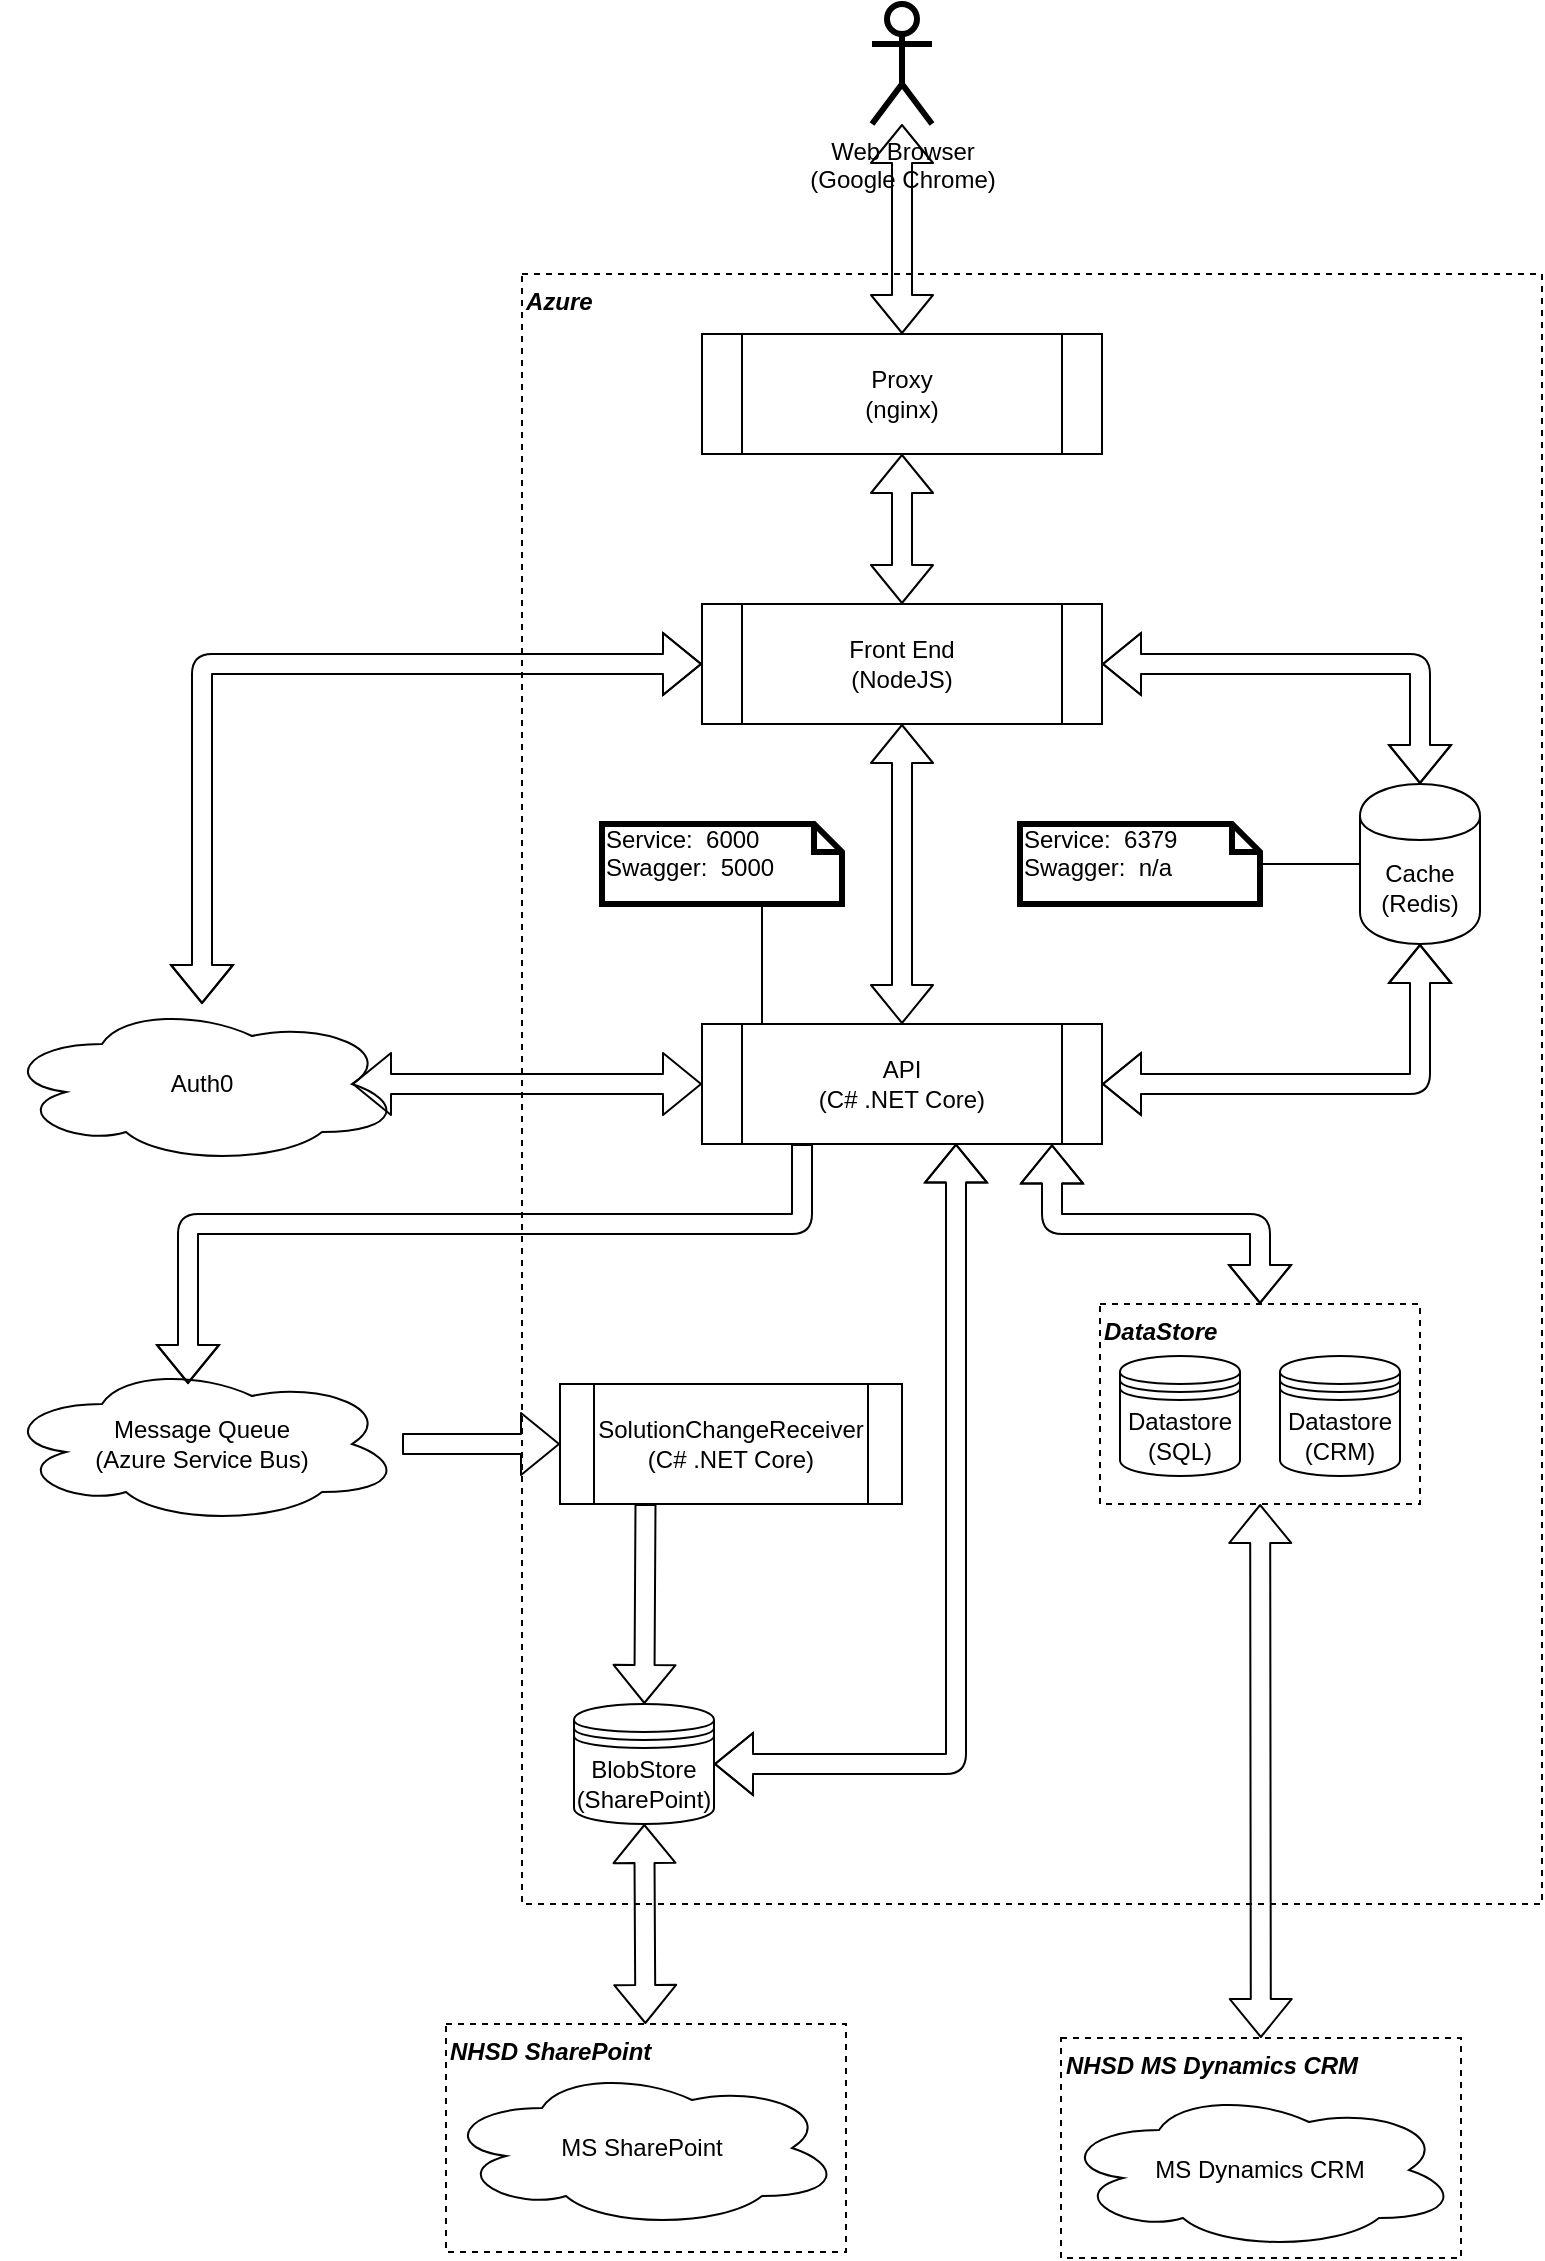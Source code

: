 <mxfile version="12.3.2" type="device" pages="1"><diagram id="OAhQDAM1fjluElW4bjCG" name="NHS-Buying-Catalog-System-Overview"><mxGraphModel dx="975" dy="555" grid="1" gridSize="10" guides="1" tooltips="1" connect="1" arrows="1" fold="1" page="1" pageScale="1" pageWidth="827" pageHeight="1169" math="0" shadow="0"><root><mxCell id="0"/><mxCell id="1" parent="0"/><mxCell id="f7cT3G-JZwNU1n7-pWYM-82" value="Azure" style="rounded=0;whiteSpace=wrap;html=1;strokeWidth=1;fillColor=none;dashed=1;align=left;verticalAlign=top;fontStyle=3" parent="1" vertex="1"><mxGeometry x="270" y="165" width="510" height="815" as="geometry"/></mxCell><mxCell id="f7cT3G-JZwNU1n7-pWYM-73" value="DataStore" style="rounded=0;whiteSpace=wrap;html=1;dashed=1;fillColor=none;fontStyle=3;align=left;verticalAlign=top;" parent="1" vertex="1"><mxGeometry x="559" y="680" width="160" height="100" as="geometry"/></mxCell><mxCell id="f7cT3G-JZwNU1n7-pWYM-83" value="NHSD SharePoint" style="rounded=0;whiteSpace=wrap;html=1;strokeWidth=1;fillColor=none;dashed=1;align=left;verticalAlign=top;fontStyle=3" parent="1" vertex="1"><mxGeometry x="232" y="1040" width="200" height="114" as="geometry"/></mxCell><mxCell id="f7cT3G-JZwNU1n7-pWYM-84" value="NHSD MS Dynamics CRM" style="rounded=0;whiteSpace=wrap;html=1;strokeWidth=1;fillColor=none;dashed=1;align=left;verticalAlign=top;fontStyle=3" parent="1" vertex="1"><mxGeometry x="539.5" y="1047" width="200" height="110" as="geometry"/></mxCell><mxCell id="f7cT3G-JZwNU1n7-pWYM-3" value="API&lt;br&gt;(C# .NET Core)" style="shape=process;whiteSpace=wrap;html=1;backgroundOutline=1;" parent="1" vertex="1"><mxGeometry x="360" y="540" width="200" height="60" as="geometry"/></mxCell><mxCell id="f7cT3G-JZwNU1n7-pWYM-4" value="" style="shape=flexArrow;endArrow=none;html=1;startArrow=block;entryX=0.25;entryY=1;entryDx=0;entryDy=0;startFill=0;endFill=0;" parent="1" source="f7cT3G-JZwNU1n7-pWYM-74" target="aJb47aaCtUuuUMfOZqT_-3" edge="1"><mxGeometry width="50" height="50" relative="1" as="geometry"><mxPoint x="200" y="880" as="sourcePoint"/><mxPoint x="120" y="860" as="targetPoint"/><Array as="points"/></mxGeometry></mxCell><mxCell id="f7cT3G-JZwNU1n7-pWYM-5" value="Auth0" style="ellipse;shape=cloud;whiteSpace=wrap;html=1;" parent="1" vertex="1"><mxGeometry x="10" y="530" width="200" height="80" as="geometry"/></mxCell><mxCell id="f7cT3G-JZwNU1n7-pWYM-14" value="" style="shape=flexArrow;endArrow=classic;html=1;strokeColor=#000000;startArrow=block;" parent="1" source="f7cT3G-JZwNU1n7-pWYM-3" target="f7cT3G-JZwNU1n7-pWYM-38" edge="1"><mxGeometry width="50" height="50" relative="1" as="geometry"><mxPoint x="340" y="774.667" as="sourcePoint"/><mxPoint x="170" y="775.8" as="targetPoint"/></mxGeometry></mxCell><mxCell id="f7cT3G-JZwNU1n7-pWYM-17" value="" style="shape=flexArrow;endArrow=block;html=1;endFill=0;startArrow=block;startFill=0;" parent="1" source="f7cT3G-JZwNU1n7-pWYM-3" target="f7cT3G-JZwNU1n7-pWYM-53" edge="1"><mxGeometry width="50" height="50" relative="1" as="geometry"><mxPoint x="570" y="610" as="sourcePoint"/><mxPoint x="499" y="773.848" as="targetPoint"/><Array as="points"><mxPoint x="719" y="570"/></Array></mxGeometry></mxCell><mxCell id="f7cT3G-JZwNU1n7-pWYM-18" value="" style="shape=flexArrow;endArrow=classic;html=1;startArrow=block;" parent="1" source="f7cT3G-JZwNU1n7-pWYM-38" target="f7cT3G-JZwNU1n7-pWYM-69" edge="1"><mxGeometry width="50" height="50" relative="1" as="geometry"><mxPoint x="440" y="804" as="sourcePoint"/><mxPoint x="320" y="900" as="targetPoint"/></mxGeometry></mxCell><mxCell id="f7cT3G-JZwNU1n7-pWYM-22" value="Datastore&lt;br&gt;(SQL)" style="shape=datastore;whiteSpace=wrap;html=1;" parent="1" vertex="1"><mxGeometry x="569" y="706" width="60" height="60" as="geometry"/></mxCell><mxCell id="f7cT3G-JZwNU1n7-pWYM-38" value="Front End&lt;br&gt;(NodeJS)" style="shape=process;whiteSpace=wrap;html=1;backgroundOutline=1;" parent="1" vertex="1"><mxGeometry x="360" y="330" width="200" height="60" as="geometry"/></mxCell><mxCell id="f7cT3G-JZwNU1n7-pWYM-39" value="" style="shape=flexArrow;endArrow=classic;html=1;startArrow=block;entryX=0.875;entryY=1.004;entryDx=0;entryDy=0;entryPerimeter=0;" parent="1" source="f7cT3G-JZwNU1n7-pWYM-73" target="f7cT3G-JZwNU1n7-pWYM-3" edge="1"><mxGeometry width="50" height="50" relative="1" as="geometry"><mxPoint x="120" y="910" as="sourcePoint"/><mxPoint x="540" y="1000" as="targetPoint"/><Array as="points"><mxPoint x="639" y="640"/><mxPoint x="535" y="640"/></Array></mxGeometry></mxCell><mxCell id="f7cT3G-JZwNU1n7-pWYM-43" style="edgeStyle=orthogonalEdgeStyle;rounded=0;orthogonalLoop=1;jettySize=auto;html=1;endArrow=none;endFill=0;" parent="1" source="f7cT3G-JZwNU1n7-pWYM-44" target="f7cT3G-JZwNU1n7-pWYM-3" edge="1"><mxGeometry relative="1" as="geometry"><Array as="points"><mxPoint x="390" y="510"/><mxPoint x="390" y="510"/></Array></mxGeometry></mxCell><mxCell id="f7cT3G-JZwNU1n7-pWYM-44" value="Service:&amp;nbsp; 6000&lt;br&gt;Swagger:&amp;nbsp; 5000" style="shape=note;whiteSpace=wrap;html=1;size=14;verticalAlign=top;align=left;spacingTop=-6;strokeWidth=3;" parent="1" vertex="1"><mxGeometry x="310" y="440" width="120" height="40" as="geometry"/></mxCell><mxCell id="f7cT3G-JZwNU1n7-pWYM-53" value="Cache&lt;br&gt;(Redis)" style="shape=cylinder;whiteSpace=wrap;html=1;boundedLbl=1;backgroundOutline=1;" parent="1" vertex="1"><mxGeometry x="689" y="420" width="60" height="80" as="geometry"/></mxCell><mxCell id="f7cT3G-JZwNU1n7-pWYM-54" value="" style="shape=flexArrow;endArrow=block;html=1;endFill=0;startArrow=block;startFill=0;" parent="1" source="f7cT3G-JZwNU1n7-pWYM-53" target="f7cT3G-JZwNU1n7-pWYM-38" edge="1"><mxGeometry width="50" height="50" relative="1" as="geometry"><mxPoint x="679" y="823.545" as="sourcePoint"/><mxPoint x="580" y="370" as="targetPoint"/><Array as="points"><mxPoint x="719" y="360"/></Array></mxGeometry></mxCell><mxCell id="f7cT3G-JZwNU1n7-pWYM-55" style="edgeStyle=orthogonalEdgeStyle;rounded=0;orthogonalLoop=1;jettySize=auto;html=1;endArrow=none;endFill=0;" parent="1" source="f7cT3G-JZwNU1n7-pWYM-56" target="f7cT3G-JZwNU1n7-pWYM-53" edge="1"><mxGeometry relative="1" as="geometry"/></mxCell><mxCell id="f7cT3G-JZwNU1n7-pWYM-56" value="Service:&amp;nbsp; 6379&lt;br&gt;Swagger:&amp;nbsp; n/a" style="shape=note;whiteSpace=wrap;html=1;size=14;verticalAlign=top;align=left;spacingTop=-6;strokeWidth=3;" parent="1" vertex="1"><mxGeometry x="519" y="440" width="120" height="40" as="geometry"/></mxCell><mxCell id="f7cT3G-JZwNU1n7-pWYM-68" value="Datastore&lt;br&gt;(CRM)" style="shape=datastore;whiteSpace=wrap;html=1;" parent="1" vertex="1"><mxGeometry x="649" y="706" width="60" height="60" as="geometry"/></mxCell><mxCell id="f7cT3G-JZwNU1n7-pWYM-69" value="Proxy&lt;br&gt;(nginx)" style="shape=process;whiteSpace=wrap;html=1;backgroundOutline=1;" parent="1" vertex="1"><mxGeometry x="360" y="195" width="200" height="60" as="geometry"/></mxCell><mxCell id="f7cT3G-JZwNU1n7-pWYM-70" value="" style="shape=flexArrow;endArrow=classic;html=1;startArrow=block;" parent="1" source="f7cT3G-JZwNU1n7-pWYM-5" target="f7cT3G-JZwNU1n7-pWYM-38" edge="1"><mxGeometry width="50" height="50" relative="1" as="geometry"><mxPoint x="255" y="550" as="sourcePoint"/><mxPoint x="350" y="540" as="targetPoint"/><Array as="points"><mxPoint x="110" y="360"/></Array></mxGeometry></mxCell><mxCell id="f7cT3G-JZwNU1n7-pWYM-71" value="MS Dynamics CRM" style="ellipse;shape=cloud;whiteSpace=wrap;html=1;" parent="1" vertex="1"><mxGeometry x="538.5" y="1073" width="200" height="80" as="geometry"/></mxCell><mxCell id="f7cT3G-JZwNU1n7-pWYM-72" value="MS SharePoint" style="ellipse;shape=cloud;whiteSpace=wrap;html=1;" parent="1" vertex="1"><mxGeometry x="230" y="1062" width="200" height="80" as="geometry"/></mxCell><mxCell id="f7cT3G-JZwNU1n7-pWYM-74" value="BlobStore&lt;br&gt;(SharePoint)" style="shape=datastore;whiteSpace=wrap;html=1;" parent="1" vertex="1"><mxGeometry x="296" y="880" width="70" height="60" as="geometry"/></mxCell><mxCell id="f7cT3G-JZwNU1n7-pWYM-2" value="" style="shape=flexArrow;endArrow=classic;html=1;entryX=0;entryY=0.5;entryDx=0;entryDy=0;exitX=0.875;exitY=0.5;exitDx=0;exitDy=0;exitPerimeter=0;startArrow=block;" parent="1" source="f7cT3G-JZwNU1n7-pWYM-5" target="f7cT3G-JZwNU1n7-pWYM-3" edge="1"><mxGeometry width="50" height="50" relative="1" as="geometry"><mxPoint x="230" y="530" as="sourcePoint"/><mxPoint x="230" y="580" as="targetPoint"/></mxGeometry></mxCell><mxCell id="f7cT3G-JZwNU1n7-pWYM-13" value="" style="shape=flexArrow;endArrow=classic;html=1;startArrow=block;" parent="1" source="f7cT3G-JZwNU1n7-pWYM-74" target="f7cT3G-JZwNU1n7-pWYM-83" edge="1"><mxGeometry width="50" height="50" relative="1" as="geometry"><mxPoint x="149.5" y="860.5" as="sourcePoint"/><mxPoint x="149.5" y="925" as="targetPoint"/></mxGeometry></mxCell><mxCell id="f7cT3G-JZwNU1n7-pWYM-59" style="edgeStyle=none;rounded=1;orthogonalLoop=1;jettySize=auto;html=1;startArrow=block;startFill=0;endArrow=block;endFill=0;shape=flexArrow;" parent="1" source="f7cT3G-JZwNU1n7-pWYM-73" target="f7cT3G-JZwNU1n7-pWYM-84" edge="1"><mxGeometry relative="1" as="geometry"><mxPoint x="920" y="1000" as="sourcePoint"/><mxPoint x="780" y="883" as="targetPoint"/><Array as="points"/></mxGeometry></mxCell><mxCell id="f7cT3G-JZwNU1n7-pWYM-78" value="Web Browser&lt;br&gt;(Google Chrome)" style="shape=umlActor;verticalLabelPosition=bottom;labelBackgroundColor=#ffffff;verticalAlign=top;html=1;outlineConnect=0;fillColor=none;strokeWidth=3;" parent="1" vertex="1"><mxGeometry x="445" y="30" width="30" height="60" as="geometry"/></mxCell><mxCell id="f7cT3G-JZwNU1n7-pWYM-81" value="" style="shape=flexArrow;endArrow=classic;html=1;startArrow=block;" parent="1" source="f7cT3G-JZwNU1n7-pWYM-69" target="f7cT3G-JZwNU1n7-pWYM-78" edge="1"><mxGeometry width="50" height="50" relative="1" as="geometry"><mxPoint x="638.5" y="245" as="sourcePoint"/><mxPoint x="490" y="160" as="targetPoint"/></mxGeometry></mxCell><mxCell id="aJb47aaCtUuuUMfOZqT_-1" value="Message Queue&lt;br&gt;(Azure Service Bus)" style="ellipse;shape=cloud;whiteSpace=wrap;html=1;" vertex="1" parent="1"><mxGeometry x="10" y="710" width="200" height="80" as="geometry"/></mxCell><mxCell id="aJb47aaCtUuuUMfOZqT_-2" value="" style="shape=flexArrow;endArrow=none;html=1;startArrow=block;exitX=0.465;exitY=0.125;exitDx=0;exitDy=0;entryX=0.25;entryY=1;entryDx=0;entryDy=0;exitPerimeter=0;startFill=0;endFill=0;" edge="1" parent="1" source="aJb47aaCtUuuUMfOZqT_-1" target="f7cT3G-JZwNU1n7-pWYM-3"><mxGeometry width="50" height="50" relative="1" as="geometry"><mxPoint x="600" y="761.5" as="sourcePoint"/><mxPoint x="380" y="655.5" as="targetPoint"/><Array as="points"><mxPoint x="103" y="640"/><mxPoint x="410" y="640"/></Array></mxGeometry></mxCell><mxCell id="aJb47aaCtUuuUMfOZqT_-3" value="SolutionChangeReceiver&lt;br&gt;(C# .NET Core)" style="shape=process;whiteSpace=wrap;html=1;backgroundOutline=1;" vertex="1" parent="1"><mxGeometry x="289" y="720" width="171" height="60" as="geometry"/></mxCell><mxCell id="aJb47aaCtUuuUMfOZqT_-6" value="" style="shape=flexArrow;endArrow=none;html=1;startArrow=block;startFill=0;endFill=0;" edge="1" parent="1" source="aJb47aaCtUuuUMfOZqT_-3" target="aJb47aaCtUuuUMfOZqT_-1"><mxGeometry width="50" height="50" relative="1" as="geometry"><mxPoint x="20" y="883" as="sourcePoint"/><mxPoint x="327.0" y="803" as="targetPoint"/><Array as="points"/></mxGeometry></mxCell><mxCell id="aJb47aaCtUuuUMfOZqT_-7" value="" style="shape=flexArrow;endArrow=classic;html=1;startArrow=block;entryX=0.635;entryY=0.996;entryDx=0;entryDy=0;entryPerimeter=0;exitX=1;exitY=0.5;exitDx=0;exitDy=0;" edge="1" parent="1" source="f7cT3G-JZwNU1n7-pWYM-74" target="f7cT3G-JZwNU1n7-pWYM-3"><mxGeometry width="50" height="50" relative="1" as="geometry"><mxPoint x="549.385" y="710" as="sourcePoint"/><mxPoint x="470" y="630" as="targetPoint"/><Array as="points"><mxPoint x="487" y="910"/></Array></mxGeometry></mxCell></root></mxGraphModel></diagram></mxfile>